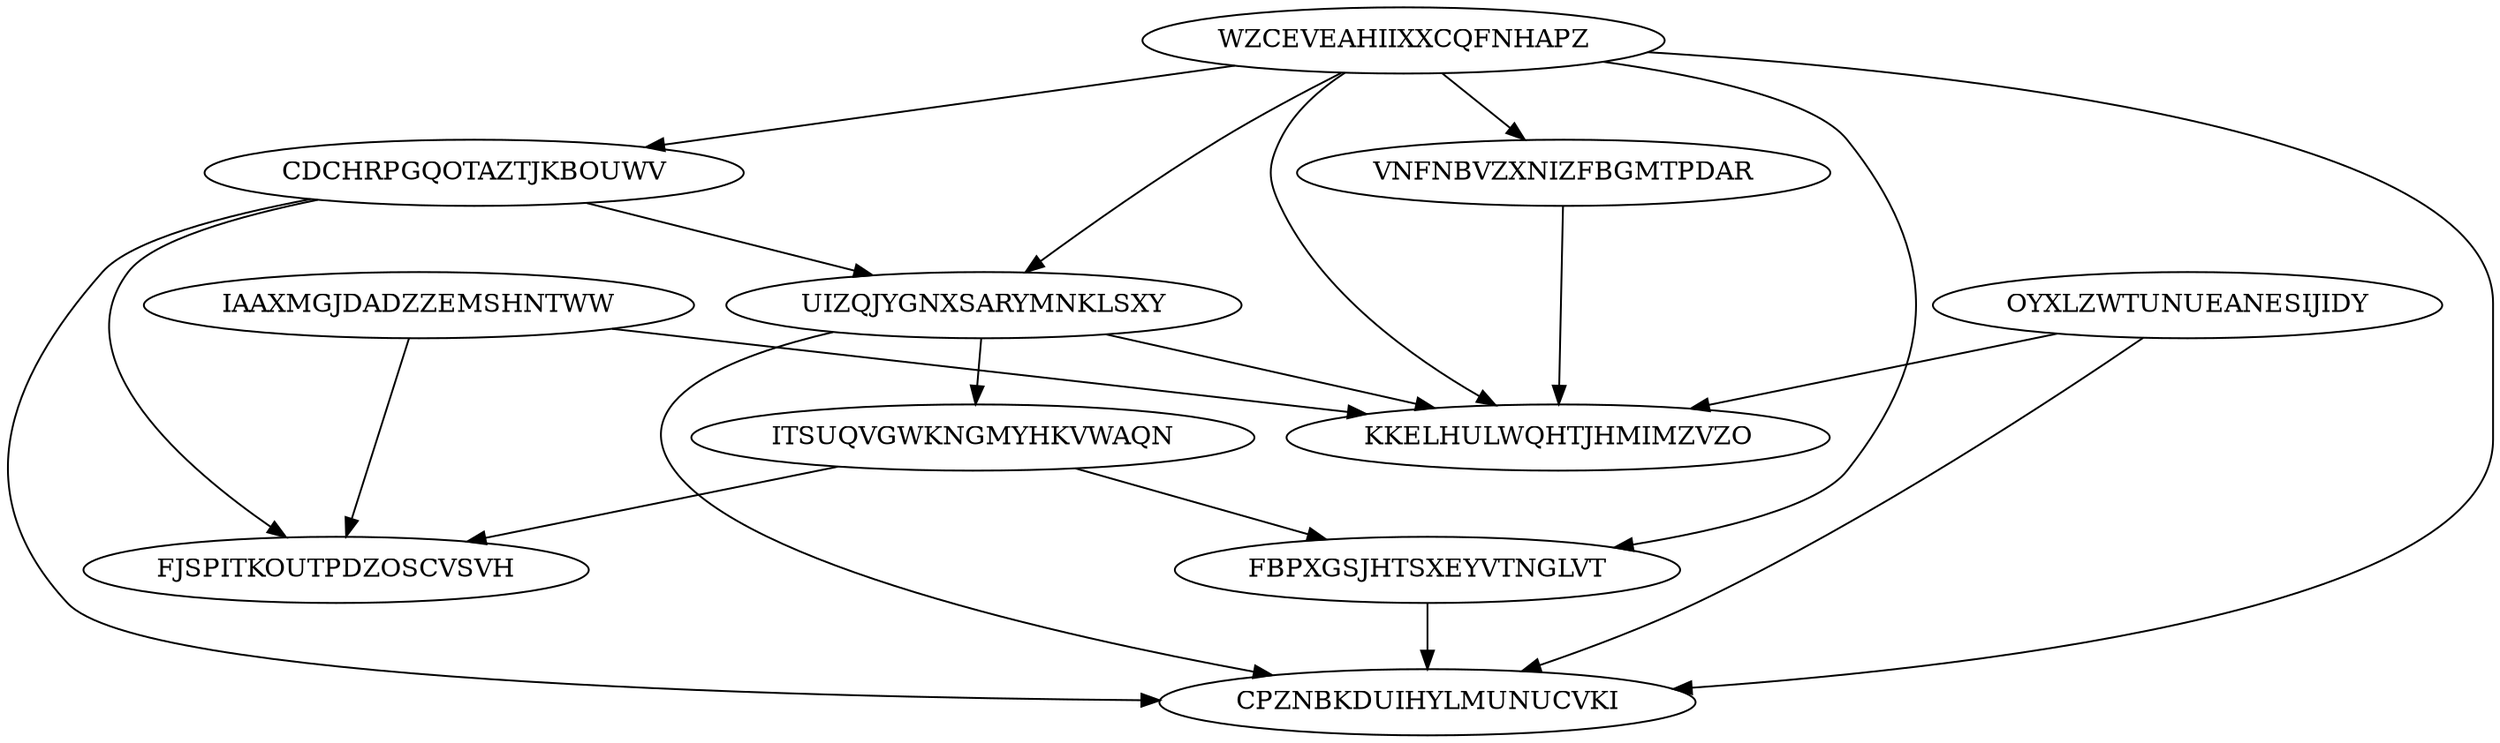 digraph "N11M20" {
	WZCEVEAHIIXXCQFNHAPZ			[Weight=12, Start=0, Processor=1];
	CDCHRPGQOTAZTJKBOUWV			[Weight=14, Start=12, Processor=1];
	VNFNBVZXNIZFBGMTPDAR			[Weight=11, Start=28, Processor=2];
	UIZQJYGNXSARYMNKLSXY			[Weight=17, Start=26, Processor=1];
	ITSUQVGWKNGMYHKVWAQN			[Weight=20, Start=43, Processor=1];
	OYXLZWTUNUEANESIJIDY			[Weight=15, Start=49, Processor=2];
	IAAXMGJDADZZEMSHNTWW			[Weight=10, Start=39, Processor=2];
	FJSPITKOUTPDZOSCVSVH			[Weight=18, Start=78, Processor=2];
	KKELHULWQHTJHMIMZVZO			[Weight=19, Start=76, Processor=3];
	FBPXGSJHTSXEYVTNGLVT			[Weight=20, Start=63, Processor=1];
	CPZNBKDUIHYLMUNUCVKI			[Weight=15, Start=83, Processor=1];
	WZCEVEAHIIXXCQFNHAPZ -> KKELHULWQHTJHMIMZVZO		[Weight=10];
	CDCHRPGQOTAZTJKBOUWV -> FJSPITKOUTPDZOSCVSVH		[Weight=12];
	UIZQJYGNXSARYMNKLSXY -> CPZNBKDUIHYLMUNUCVKI		[Weight=20];
	OYXLZWTUNUEANESIJIDY -> KKELHULWQHTJHMIMZVZO		[Weight=12];
	WZCEVEAHIIXXCQFNHAPZ -> CPZNBKDUIHYLMUNUCVKI		[Weight=17];
	FBPXGSJHTSXEYVTNGLVT -> CPZNBKDUIHYLMUNUCVKI		[Weight=14];
	WZCEVEAHIIXXCQFNHAPZ -> UIZQJYGNXSARYMNKLSXY		[Weight=10];
	IAAXMGJDADZZEMSHNTWW -> KKELHULWQHTJHMIMZVZO		[Weight=19];
	OYXLZWTUNUEANESIJIDY -> CPZNBKDUIHYLMUNUCVKI		[Weight=13];
	CDCHRPGQOTAZTJKBOUWV -> UIZQJYGNXSARYMNKLSXY		[Weight=16];
	VNFNBVZXNIZFBGMTPDAR -> KKELHULWQHTJHMIMZVZO		[Weight=19];
	UIZQJYGNXSARYMNKLSXY -> ITSUQVGWKNGMYHKVWAQN		[Weight=14];
	WZCEVEAHIIXXCQFNHAPZ -> FBPXGSJHTSXEYVTNGLVT		[Weight=10];
	CDCHRPGQOTAZTJKBOUWV -> CPZNBKDUIHYLMUNUCVKI		[Weight=15];
	WZCEVEAHIIXXCQFNHAPZ -> CDCHRPGQOTAZTJKBOUWV		[Weight=20];
	ITSUQVGWKNGMYHKVWAQN -> FBPXGSJHTSXEYVTNGLVT		[Weight=15];
	IAAXMGJDADZZEMSHNTWW -> FJSPITKOUTPDZOSCVSVH		[Weight=19];
	WZCEVEAHIIXXCQFNHAPZ -> VNFNBVZXNIZFBGMTPDAR		[Weight=16];
	ITSUQVGWKNGMYHKVWAQN -> FJSPITKOUTPDZOSCVSVH		[Weight=15];
	UIZQJYGNXSARYMNKLSXY -> KKELHULWQHTJHMIMZVZO		[Weight=11];
}
